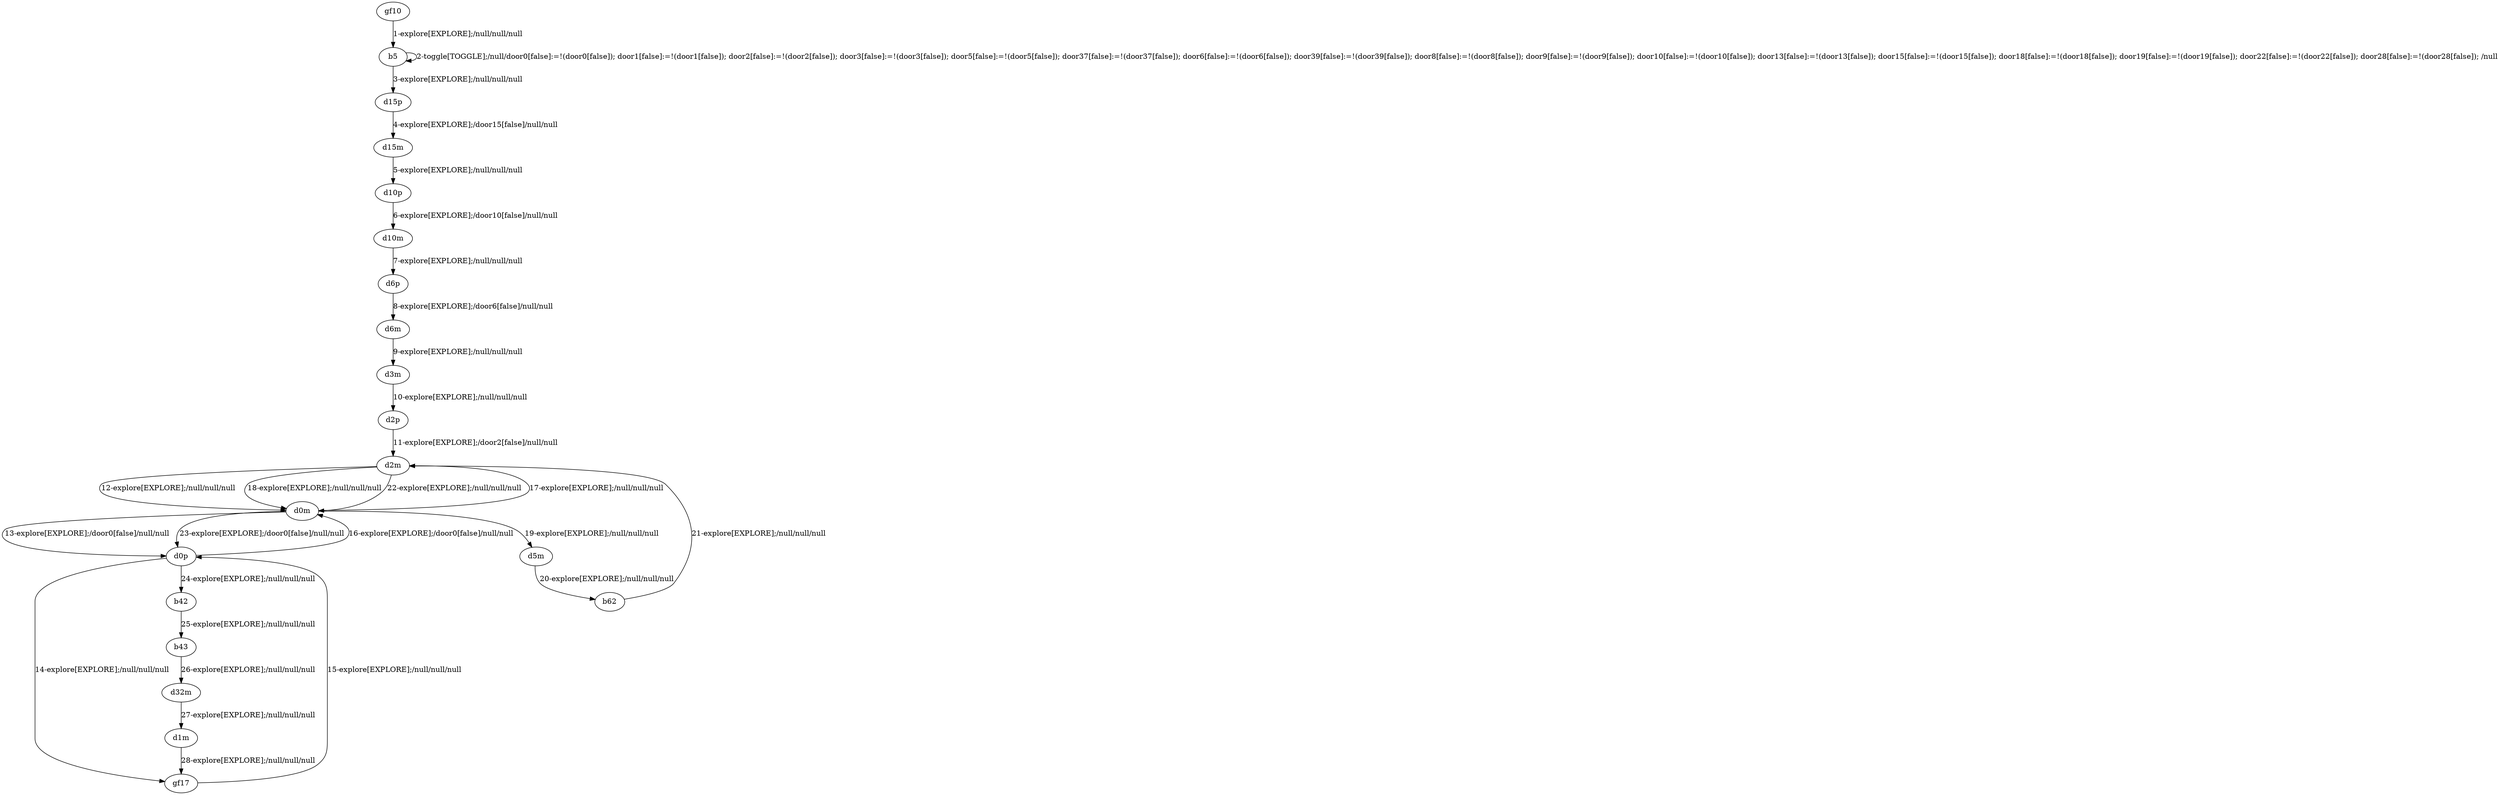 # Total number of goals covered by this test: 1
# d1m --> gf17

digraph g {
"gf10" -> "b5" [label = "1-explore[EXPLORE];/null/null/null"];
"b5" -> "b5" [label = "2-toggle[TOGGLE];/null/door0[false]:=!(door0[false]); door1[false]:=!(door1[false]); door2[false]:=!(door2[false]); door3[false]:=!(door3[false]); door5[false]:=!(door5[false]); door37[false]:=!(door37[false]); door6[false]:=!(door6[false]); door39[false]:=!(door39[false]); door8[false]:=!(door8[false]); door9[false]:=!(door9[false]); door10[false]:=!(door10[false]); door13[false]:=!(door13[false]); door15[false]:=!(door15[false]); door18[false]:=!(door18[false]); door19[false]:=!(door19[false]); door22[false]:=!(door22[false]); door28[false]:=!(door28[false]); /null"];
"b5" -> "d15p" [label = "3-explore[EXPLORE];/null/null/null"];
"d15p" -> "d15m" [label = "4-explore[EXPLORE];/door15[false]/null/null"];
"d15m" -> "d10p" [label = "5-explore[EXPLORE];/null/null/null"];
"d10p" -> "d10m" [label = "6-explore[EXPLORE];/door10[false]/null/null"];
"d10m" -> "d6p" [label = "7-explore[EXPLORE];/null/null/null"];
"d6p" -> "d6m" [label = "8-explore[EXPLORE];/door6[false]/null/null"];
"d6m" -> "d3m" [label = "9-explore[EXPLORE];/null/null/null"];
"d3m" -> "d2p" [label = "10-explore[EXPLORE];/null/null/null"];
"d2p" -> "d2m" [label = "11-explore[EXPLORE];/door2[false]/null/null"];
"d2m" -> "d0m" [label = "12-explore[EXPLORE];/null/null/null"];
"d0m" -> "d0p" [label = "13-explore[EXPLORE];/door0[false]/null/null"];
"d0p" -> "gf17" [label = "14-explore[EXPLORE];/null/null/null"];
"gf17" -> "d0p" [label = "15-explore[EXPLORE];/null/null/null"];
"d0p" -> "d0m" [label = "16-explore[EXPLORE];/door0[false]/null/null"];
"d0m" -> "d2m" [label = "17-explore[EXPLORE];/null/null/null"];
"d2m" -> "d0m" [label = "18-explore[EXPLORE];/null/null/null"];
"d0m" -> "d5m" [label = "19-explore[EXPLORE];/null/null/null"];
"d5m" -> "b62" [label = "20-explore[EXPLORE];/null/null/null"];
"b62" -> "d2m" [label = "21-explore[EXPLORE];/null/null/null"];
"d2m" -> "d0m" [label = "22-explore[EXPLORE];/null/null/null"];
"d0m" -> "d0p" [label = "23-explore[EXPLORE];/door0[false]/null/null"];
"d0p" -> "b42" [label = "24-explore[EXPLORE];/null/null/null"];
"b42" -> "b43" [label = "25-explore[EXPLORE];/null/null/null"];
"b43" -> "d32m" [label = "26-explore[EXPLORE];/null/null/null"];
"d32m" -> "d1m" [label = "27-explore[EXPLORE];/null/null/null"];
"d1m" -> "gf17" [label = "28-explore[EXPLORE];/null/null/null"];
}